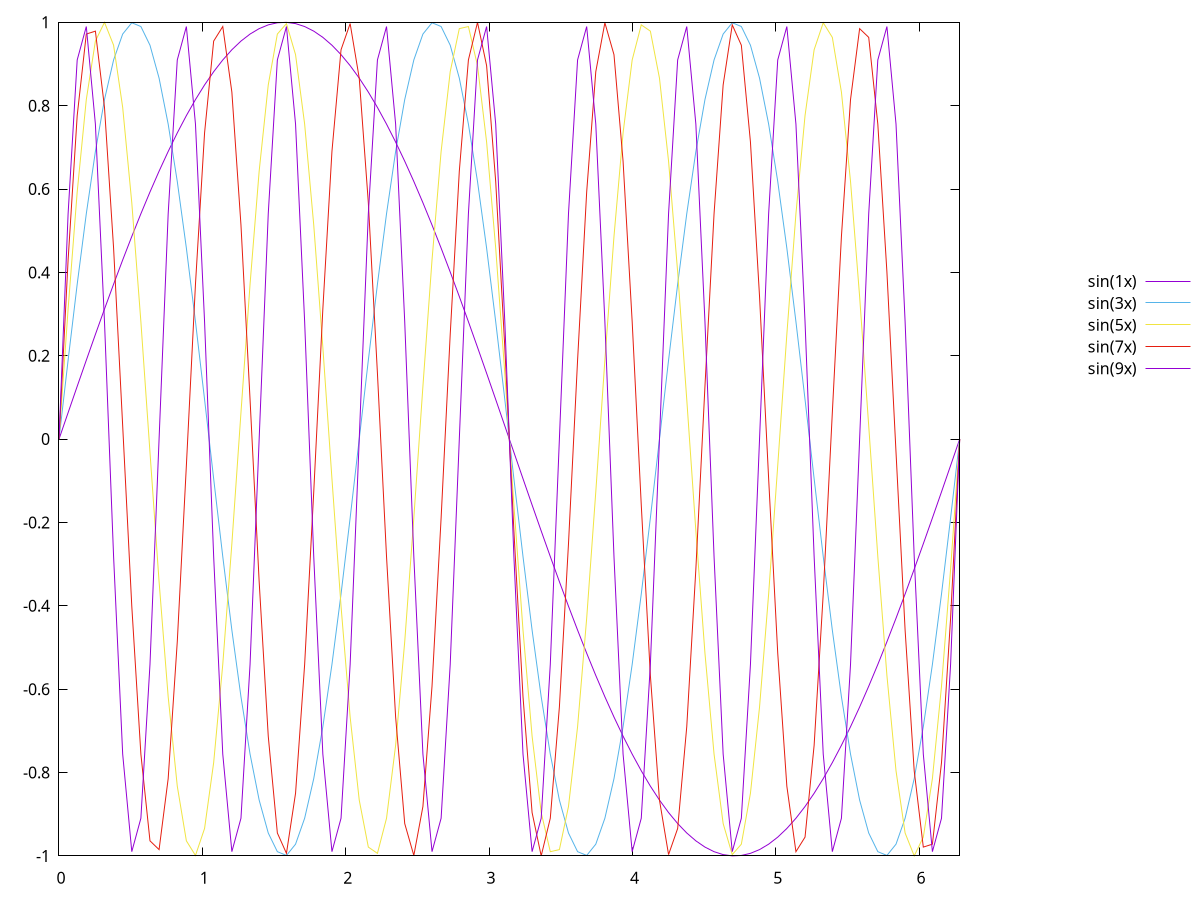 set key at screen 1,.7
set rmargin at screen .8
plot [0 : 2*pi] for [n = 1 : 10 : 2] sin(n*x) title "sin(".n."x)" lt n
